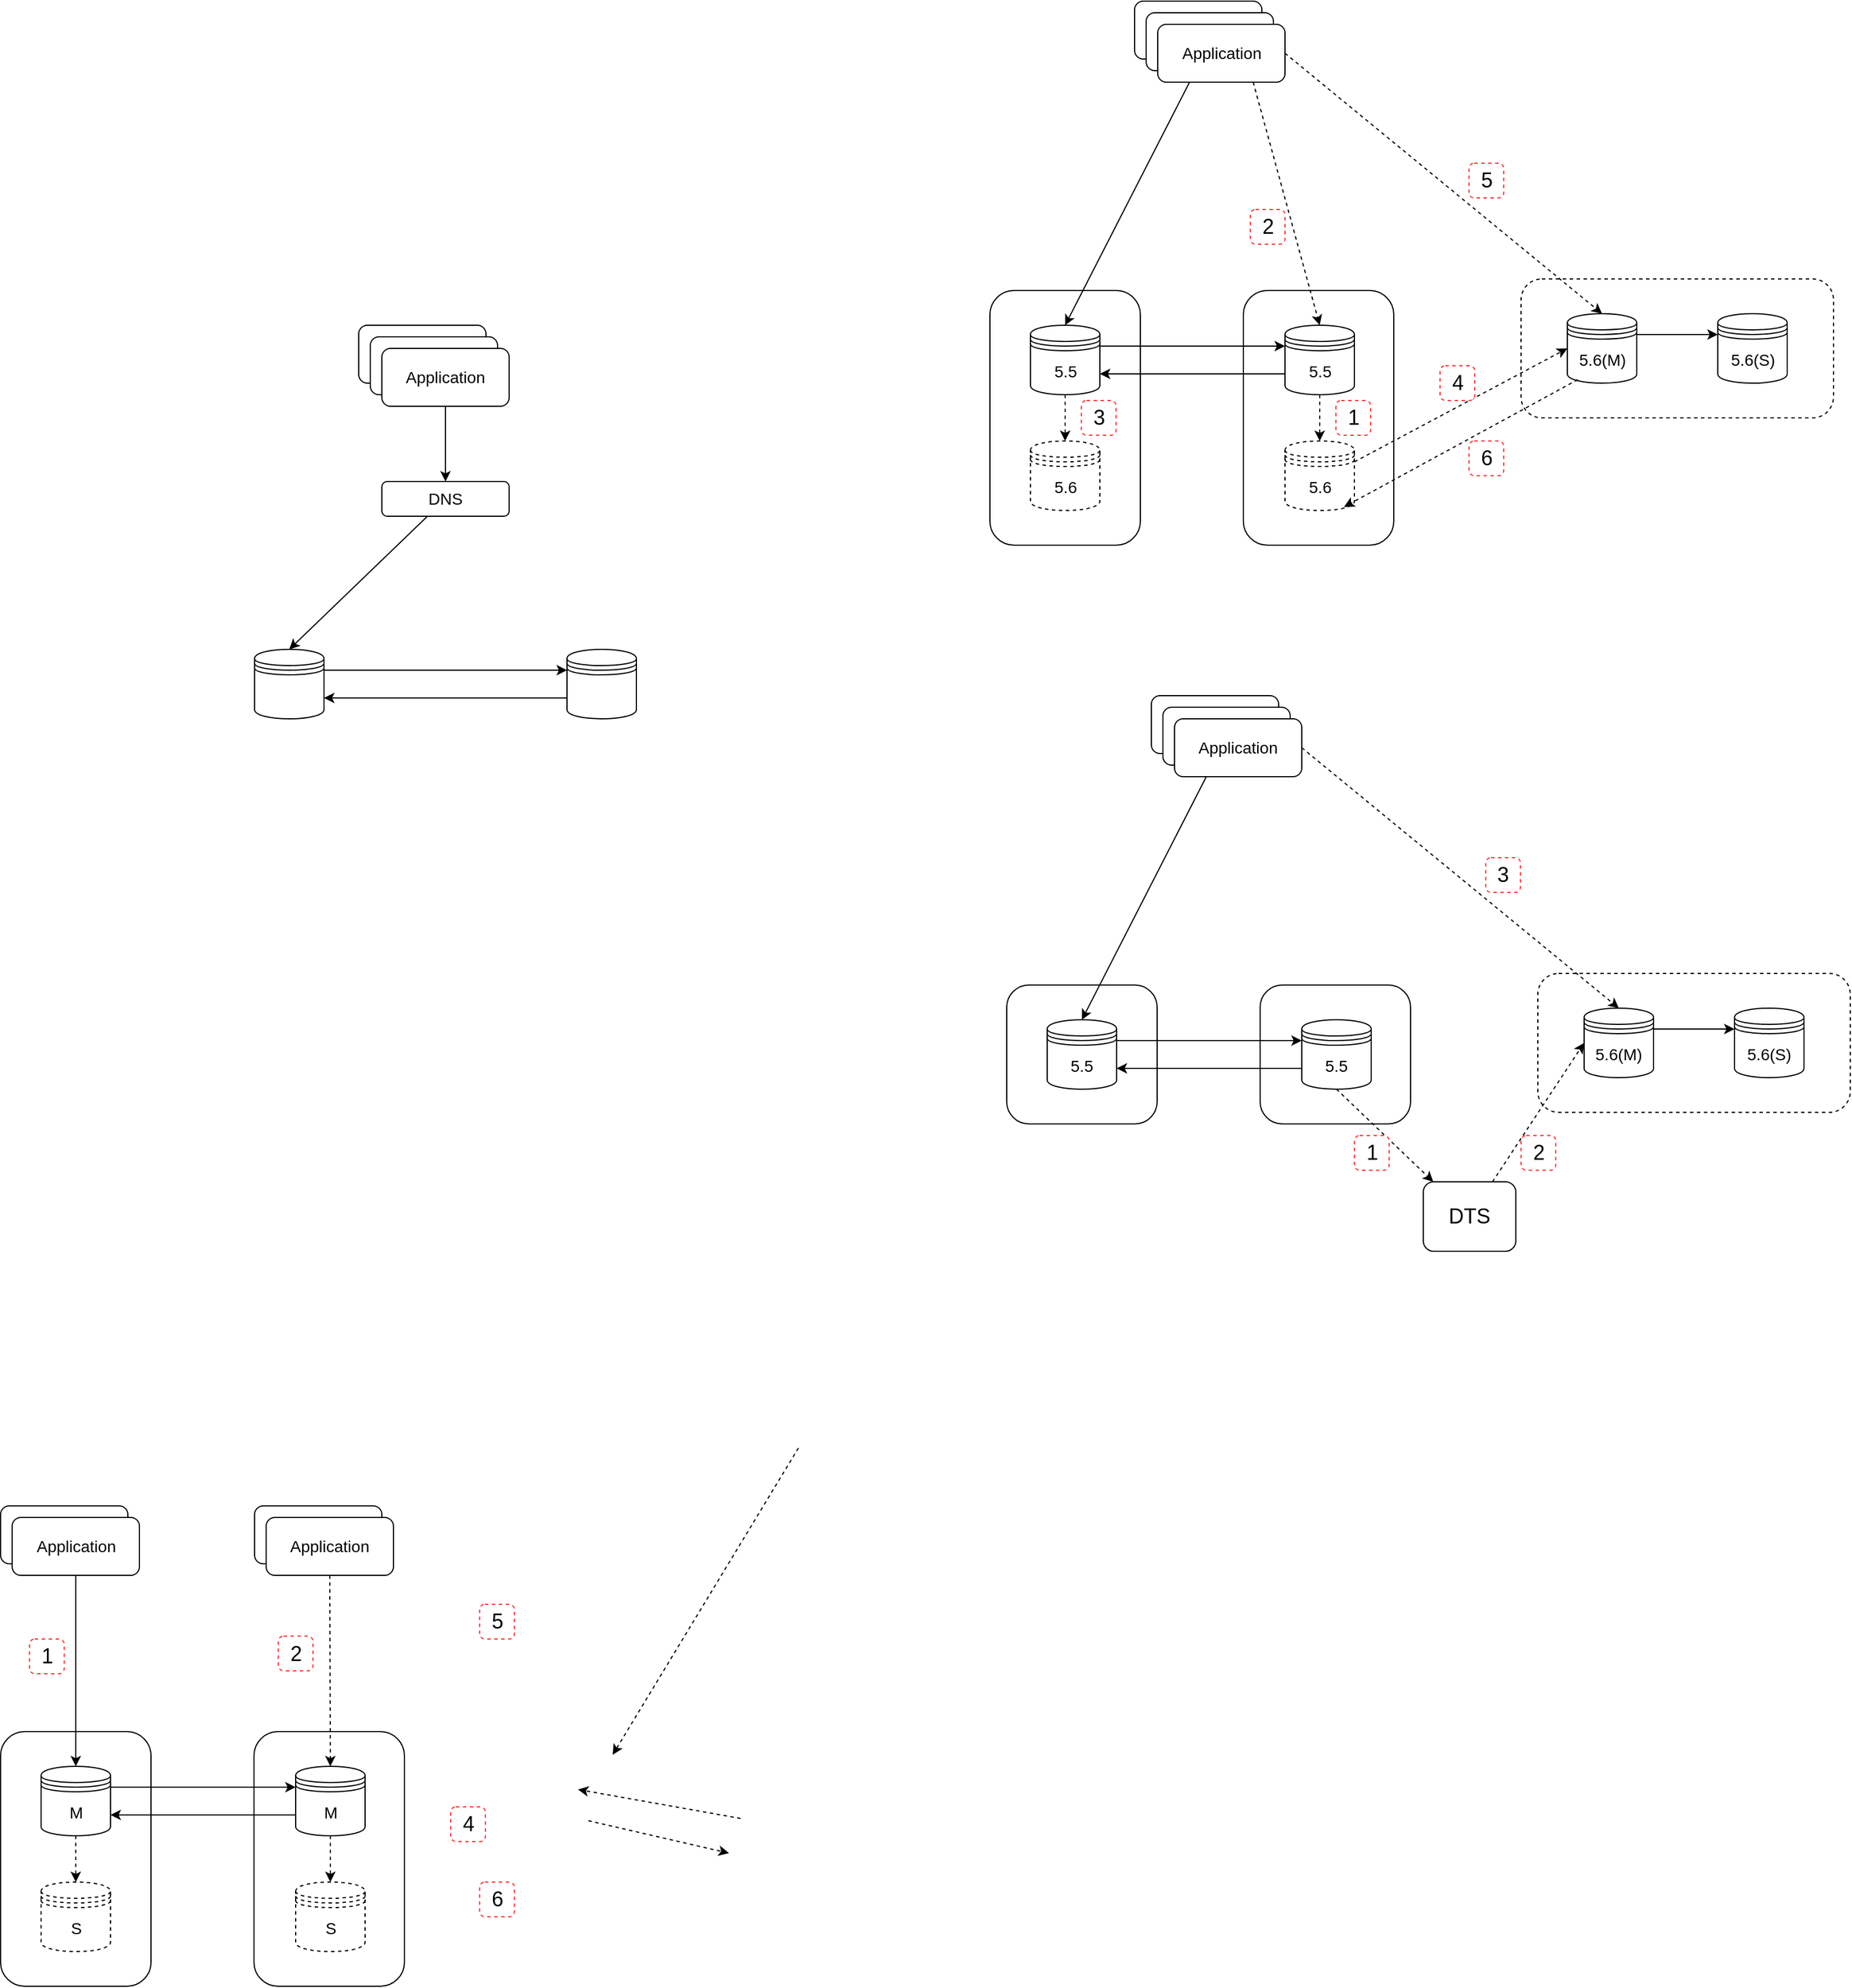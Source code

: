 <mxfile version="11.2.2" type="github" pages="1"><diagram id="w0PGeLifpseIt6AWC-rQ" name="Page-1"><mxGraphModel dx="1186" dy="798" grid="1" gridSize="10" guides="1" tooltips="1" connect="1" arrows="1" fold="1" page="1" pageScale="1" pageWidth="827" pageHeight="1169" math="0" shadow="0"><root><mxCell id="0"/><mxCell id="1" parent="0"/><mxCell id="KxEL3ul9aCYU7G7SuEpz-24" value="" style="rounded=1;whiteSpace=wrap;html=1;dashed=1;" parent="1" vertex="1"><mxGeometry x="1324.5" y="280" width="270" height="120" as="geometry"/></mxCell><mxCell id="KxEL3ul9aCYU7G7SuEpz-18" value="" style="rounded=1;whiteSpace=wrap;html=1;arcSize=16;" parent="1" vertex="1"><mxGeometry x="865.5" y="290" width="130" height="220" as="geometry"/></mxCell><mxCell id="KxEL3ul9aCYU7G7SuEpz-17" value="" style="rounded=1;whiteSpace=wrap;html=1;arcSize=16;" parent="1" vertex="1"><mxGeometry x="1084.5" y="290" width="130" height="220" as="geometry"/></mxCell><mxCell id="ixwq7pdnEXffTdU5Aski-8" value="&lt;font style=&quot;font-size: 14px&quot;&gt;Application&lt;/font&gt;" style="rounded=1;whiteSpace=wrap;html=1;" parent="1" vertex="1"><mxGeometry x="320" y="320" width="110" height="50" as="geometry"/></mxCell><mxCell id="ixwq7pdnEXffTdU5Aski-9" value="" style="shape=datastore;whiteSpace=wrap;html=1;" parent="1" vertex="1"><mxGeometry x="230" y="600" width="60" height="60" as="geometry"/></mxCell><mxCell id="ixwq7pdnEXffTdU5Aski-10" value="" style="shape=datastore;whiteSpace=wrap;html=1;" parent="1" vertex="1"><mxGeometry x="500" y="600" width="60" height="60" as="geometry"/></mxCell><mxCell id="v6FnLSVBg04vqEO-59b5-2" value="" style="endArrow=classic;html=1;exitX=1;exitY=0.3;exitDx=0;exitDy=0;entryX=0;entryY=0.3;entryDx=0;entryDy=0;" parent="1" source="ixwq7pdnEXffTdU5Aski-9" target="ixwq7pdnEXffTdU5Aski-10" edge="1"><mxGeometry width="50" height="50" relative="1" as="geometry"><mxPoint x="410" y="590" as="sourcePoint"/><mxPoint x="460" y="540" as="targetPoint"/></mxGeometry></mxCell><mxCell id="v6FnLSVBg04vqEO-59b5-3" value="" style="endArrow=classic;html=1;exitX=0;exitY=0.7;exitDx=0;exitDy=0;entryX=1;entryY=0.7;entryDx=0;entryDy=0;" parent="1" source="ixwq7pdnEXffTdU5Aski-10" target="ixwq7pdnEXffTdU5Aski-9" edge="1"><mxGeometry width="50" height="50" relative="1" as="geometry"><mxPoint x="380" y="740" as="sourcePoint"/><mxPoint x="430" y="690" as="targetPoint"/></mxGeometry></mxCell><mxCell id="v6FnLSVBg04vqEO-59b5-10" value="&lt;font style=&quot;font-size: 14px&quot;&gt;DNS&lt;/font&gt;" style="rounded=1;whiteSpace=wrap;html=1;" parent="1" vertex="1"><mxGeometry x="340" y="455" width="110" height="30" as="geometry"/></mxCell><mxCell id="v6FnLSVBg04vqEO-59b5-11" value="" style="endArrow=classic;html=1;entryX=0.5;entryY=0;entryDx=0;entryDy=0;" parent="1" source="v6FnLSVBg04vqEO-59b5-13" target="v6FnLSVBg04vqEO-59b5-10" edge="1"><mxGeometry width="50" height="50" relative="1" as="geometry"><mxPoint x="70" y="570" as="sourcePoint"/><mxPoint x="120" y="520" as="targetPoint"/></mxGeometry></mxCell><mxCell id="v6FnLSVBg04vqEO-59b5-12" value="&lt;font style=&quot;font-size: 14px&quot;&gt;Application&lt;/font&gt;" style="rounded=1;whiteSpace=wrap;html=1;" parent="1" vertex="1"><mxGeometry x="330" y="330" width="110" height="50" as="geometry"/></mxCell><mxCell id="v6FnLSVBg04vqEO-59b5-13" value="&lt;font style=&quot;font-size: 14px&quot;&gt;Application&lt;/font&gt;" style="rounded=1;whiteSpace=wrap;html=1;" parent="1" vertex="1"><mxGeometry x="340" y="340" width="110" height="50" as="geometry"/></mxCell><mxCell id="v6FnLSVBg04vqEO-59b5-14" value="" style="endArrow=classic;html=1;entryX=0.5;entryY=0;entryDx=0;entryDy=0;" parent="1" source="v6FnLSVBg04vqEO-59b5-10" target="ixwq7pdnEXffTdU5Aski-9" edge="1"><mxGeometry width="50" height="50" relative="1" as="geometry"><mxPoint x="200" y="570" as="sourcePoint"/><mxPoint x="250" y="520" as="targetPoint"/></mxGeometry></mxCell><mxCell id="KxEL3ul9aCYU7G7SuEpz-1" value="&lt;font style=&quot;font-size: 14px&quot;&gt;Application&lt;/font&gt;" style="rounded=1;whiteSpace=wrap;html=1;" parent="1" vertex="1"><mxGeometry x="990.5" y="40" width="110" height="50" as="geometry"/></mxCell><mxCell id="KxEL3ul9aCYU7G7SuEpz-2" value="&lt;font style=&quot;font-size: 14px&quot;&gt;5.5&lt;/font&gt;" style="shape=datastore;whiteSpace=wrap;html=1;" parent="1" vertex="1"><mxGeometry x="900.5" y="320" width="60" height="60" as="geometry"/></mxCell><mxCell id="KxEL3ul9aCYU7G7SuEpz-3" value="&lt;font style=&quot;font-size: 14px&quot;&gt;5.5&lt;/font&gt;" style="shape=datastore;whiteSpace=wrap;html=1;" parent="1" vertex="1"><mxGeometry x="1120.5" y="320" width="60" height="60" as="geometry"/></mxCell><mxCell id="KxEL3ul9aCYU7G7SuEpz-4" value="" style="endArrow=classic;html=1;exitX=1;exitY=0.3;exitDx=0;exitDy=0;entryX=0;entryY=0.3;entryDx=0;entryDy=0;" parent="1" source="KxEL3ul9aCYU7G7SuEpz-2" target="KxEL3ul9aCYU7G7SuEpz-3" edge="1"><mxGeometry width="50" height="50" relative="1" as="geometry"><mxPoint x="1080.5" y="310" as="sourcePoint"/><mxPoint x="1130.5" y="260" as="targetPoint"/></mxGeometry></mxCell><mxCell id="KxEL3ul9aCYU7G7SuEpz-5" value="" style="endArrow=classic;html=1;exitX=0;exitY=0.7;exitDx=0;exitDy=0;entryX=1;entryY=0.7;entryDx=0;entryDy=0;" parent="1" source="KxEL3ul9aCYU7G7SuEpz-3" target="KxEL3ul9aCYU7G7SuEpz-2" edge="1"><mxGeometry width="50" height="50" relative="1" as="geometry"><mxPoint x="1050.5" y="460" as="sourcePoint"/><mxPoint x="1100.5" y="410" as="targetPoint"/></mxGeometry></mxCell><mxCell id="KxEL3ul9aCYU7G7SuEpz-8" value="&lt;font style=&quot;font-size: 14px&quot;&gt;Application&lt;/font&gt;" style="rounded=1;whiteSpace=wrap;html=1;" parent="1" vertex="1"><mxGeometry x="1000.5" y="50" width="110" height="50" as="geometry"/></mxCell><mxCell id="KxEL3ul9aCYU7G7SuEpz-9" value="&lt;font style=&quot;font-size: 14px&quot;&gt;Application&lt;/font&gt;" style="rounded=1;whiteSpace=wrap;html=1;" parent="1" vertex="1"><mxGeometry x="1010.5" y="60" width="110" height="50" as="geometry"/></mxCell><mxCell id="KxEL3ul9aCYU7G7SuEpz-10" value="" style="endArrow=classic;html=1;entryX=0.5;entryY=0;entryDx=0;entryDy=0;exitX=0.25;exitY=1;exitDx=0;exitDy=0;" parent="1" source="KxEL3ul9aCYU7G7SuEpz-9" target="KxEL3ul9aCYU7G7SuEpz-2" edge="1"><mxGeometry width="50" height="50" relative="1" as="geometry"><mxPoint x="1028.779" y="182.5" as="sourcePoint"/><mxPoint x="920.5" y="240" as="targetPoint"/></mxGeometry></mxCell><mxCell id="KxEL3ul9aCYU7G7SuEpz-11" value="&lt;font style=&quot;font-size: 14px&quot;&gt;5.6&lt;/font&gt;" style="shape=datastore;whiteSpace=wrap;html=1;dashed=1;" parent="1" vertex="1"><mxGeometry x="1120.5" y="420" width="60" height="60" as="geometry"/></mxCell><mxCell id="KxEL3ul9aCYU7G7SuEpz-12" value="" style="endArrow=classic;html=1;exitX=0.5;exitY=1;exitDx=0;exitDy=0;entryX=0.5;entryY=0;entryDx=0;entryDy=0;dashed=1;" parent="1" source="KxEL3ul9aCYU7G7SuEpz-3" target="KxEL3ul9aCYU7G7SuEpz-11" edge="1"><mxGeometry width="50" height="50" relative="1" as="geometry"><mxPoint x="484.5" y="580" as="sourcePoint"/><mxPoint x="534.5" y="530" as="targetPoint"/></mxGeometry></mxCell><mxCell id="KxEL3ul9aCYU7G7SuEpz-13" value="&lt;font style=&quot;font-size: 14px&quot;&gt;5.6(M)&lt;/font&gt;" style="shape=datastore;whiteSpace=wrap;html=1;" parent="1" vertex="1"><mxGeometry x="1364.5" y="310" width="60" height="60" as="geometry"/></mxCell><mxCell id="KxEL3ul9aCYU7G7SuEpz-14" value="&lt;font style=&quot;font-size: 14px&quot;&gt;5.6(S)&lt;/font&gt;" style="shape=datastore;whiteSpace=wrap;html=1;" parent="1" vertex="1"><mxGeometry x="1494.5" y="310" width="60" height="60" as="geometry"/></mxCell><mxCell id="KxEL3ul9aCYU7G7SuEpz-15" value="" style="endArrow=classic;html=1;exitX=1;exitY=0.3;exitDx=0;exitDy=0;entryX=0;entryY=0.3;entryDx=0;entryDy=0;" parent="1" source="KxEL3ul9aCYU7G7SuEpz-13" target="KxEL3ul9aCYU7G7SuEpz-14" edge="1"><mxGeometry width="50" height="50" relative="1" as="geometry"><mxPoint x="1524.5" y="300" as="sourcePoint"/><mxPoint x="1574.5" y="250" as="targetPoint"/></mxGeometry></mxCell><mxCell id="KxEL3ul9aCYU7G7SuEpz-19" value="&lt;font style=&quot;font-size: 14px&quot;&gt;5.6&lt;/font&gt;" style="shape=datastore;whiteSpace=wrap;html=1;dashed=1;" parent="1" vertex="1"><mxGeometry x="900.5" y="420" width="60" height="60" as="geometry"/></mxCell><mxCell id="KxEL3ul9aCYU7G7SuEpz-20" value="" style="endArrow=classic;html=1;exitX=0.5;exitY=1;exitDx=0;exitDy=0;entryX=0.5;entryY=0;entryDx=0;entryDy=0;dashed=1;" parent="1" target="KxEL3ul9aCYU7G7SuEpz-19" edge="1"><mxGeometry width="50" height="50" relative="1" as="geometry"><mxPoint x="930.5" y="380" as="sourcePoint"/><mxPoint x="314.5" y="530" as="targetPoint"/></mxGeometry></mxCell><mxCell id="KxEL3ul9aCYU7G7SuEpz-21" value="" style="endArrow=classic;html=1;entryX=0.5;entryY=0;entryDx=0;entryDy=0;exitX=0.75;exitY=1;exitDx=0;exitDy=0;dashed=1;" parent="1" source="KxEL3ul9aCYU7G7SuEpz-9" target="KxEL3ul9aCYU7G7SuEpz-3" edge="1"><mxGeometry width="50" height="50" relative="1" as="geometry"><mxPoint x="1067" y="182.5" as="sourcePoint"/><mxPoint x="940.5" y="330" as="targetPoint"/></mxGeometry></mxCell><mxCell id="KxEL3ul9aCYU7G7SuEpz-22" value="" style="endArrow=classic;html=1;dashed=1;exitX=1;exitY=0.3;exitDx=0;exitDy=0;entryX=0;entryY=0.5;entryDx=0;entryDy=0;" parent="1" source="KxEL3ul9aCYU7G7SuEpz-11" target="KxEL3ul9aCYU7G7SuEpz-13" edge="1"><mxGeometry width="50" height="50" relative="1" as="geometry"><mxPoint x="1214.5" y="389" as="sourcePoint"/><mxPoint x="1334.5" y="370" as="targetPoint"/></mxGeometry></mxCell><mxCell id="KxEL3ul9aCYU7G7SuEpz-23" value="" style="endArrow=classic;html=1;entryX=0.5;entryY=0;entryDx=0;entryDy=0;exitX=1;exitY=0.5;exitDx=0;exitDy=0;dashed=1;" parent="1" source="KxEL3ul9aCYU7G7SuEpz-9" target="KxEL3ul9aCYU7G7SuEpz-13" edge="1"><mxGeometry width="50" height="50" relative="1" as="geometry"><mxPoint x="1087" y="120" as="sourcePoint"/><mxPoint x="1160.5" y="330" as="targetPoint"/></mxGeometry></mxCell><mxCell id="KxEL3ul9aCYU7G7SuEpz-25" value="&lt;font style=&quot;font-size: 18px&quot;&gt;1&lt;/font&gt;" style="rounded=1;whiteSpace=wrap;html=1;dashed=1;strokeColor=#FF3333;" parent="1" vertex="1"><mxGeometry x="1164.5" y="385" width="30" height="30" as="geometry"/></mxCell><mxCell id="KxEL3ul9aCYU7G7SuEpz-26" value="&lt;font style=&quot;font-size: 18px&quot;&gt;2&lt;/font&gt;" style="rounded=1;whiteSpace=wrap;html=1;dashed=1;strokeColor=#FF3333;" parent="1" vertex="1"><mxGeometry x="1090.5" y="220" width="30" height="30" as="geometry"/></mxCell><mxCell id="KxEL3ul9aCYU7G7SuEpz-28" value="&lt;font style=&quot;font-size: 18px&quot;&gt;3&lt;/font&gt;" style="rounded=1;whiteSpace=wrap;html=1;dashed=1;strokeColor=#FF3333;" parent="1" vertex="1"><mxGeometry x="944.5" y="385" width="30" height="30" as="geometry"/></mxCell><mxCell id="KxEL3ul9aCYU7G7SuEpz-30" value="&lt;font style=&quot;font-size: 18px&quot;&gt;4&lt;/font&gt;" style="rounded=1;whiteSpace=wrap;html=1;dashed=1;strokeColor=#FF3333;" parent="1" vertex="1"><mxGeometry x="1254.5" y="355" width="30" height="30" as="geometry"/></mxCell><mxCell id="KxEL3ul9aCYU7G7SuEpz-32" value="&lt;font style=&quot;font-size: 18px&quot;&gt;5&lt;/font&gt;" style="rounded=1;whiteSpace=wrap;html=1;dashed=1;strokeColor=#FF3333;" parent="1" vertex="1"><mxGeometry x="1279.5" y="180" width="30" height="30" as="geometry"/></mxCell><mxCell id="KxEL3ul9aCYU7G7SuEpz-33" value="" style="endArrow=classic;html=1;dashed=1;entryX=0.85;entryY=0.95;entryDx=0;entryDy=0;entryPerimeter=0;" parent="1" target="KxEL3ul9aCYU7G7SuEpz-11" edge="1"><mxGeometry width="50" height="50" relative="1" as="geometry"><mxPoint x="1373.5" y="367" as="sourcePoint"/><mxPoint x="1244.5" y="490" as="targetPoint"/></mxGeometry></mxCell><mxCell id="KxEL3ul9aCYU7G7SuEpz-34" value="&lt;font style=&quot;font-size: 18px&quot;&gt;6&lt;/font&gt;" style="rounded=1;whiteSpace=wrap;html=1;dashed=1;strokeColor=#FF3333;" parent="1" vertex="1"><mxGeometry x="1279.5" y="420" width="30" height="30" as="geometry"/></mxCell><mxCell id="KxEL3ul9aCYU7G7SuEpz-35" value="" style="rounded=1;whiteSpace=wrap;html=1;dashed=1;" parent="1" vertex="1"><mxGeometry x="1339" y="880" width="270" height="120" as="geometry"/></mxCell><mxCell id="KxEL3ul9aCYU7G7SuEpz-36" value="" style="rounded=1;whiteSpace=wrap;html=1;arcSize=16;" parent="1" vertex="1"><mxGeometry x="880" y="890" width="130" height="120" as="geometry"/></mxCell><mxCell id="KxEL3ul9aCYU7G7SuEpz-37" value="" style="rounded=1;whiteSpace=wrap;html=1;arcSize=16;" parent="1" vertex="1"><mxGeometry x="1099" y="890" width="130" height="120" as="geometry"/></mxCell><mxCell id="KxEL3ul9aCYU7G7SuEpz-38" value="&lt;font style=&quot;font-size: 14px&quot;&gt;Application&lt;/font&gt;" style="rounded=1;whiteSpace=wrap;html=1;" parent="1" vertex="1"><mxGeometry x="1005" y="640" width="110" height="50" as="geometry"/></mxCell><mxCell id="KxEL3ul9aCYU7G7SuEpz-39" value="&lt;font style=&quot;font-size: 14px&quot;&gt;5.5&lt;/font&gt;" style="shape=datastore;whiteSpace=wrap;html=1;" parent="1" vertex="1"><mxGeometry x="915" y="920" width="60" height="60" as="geometry"/></mxCell><mxCell id="KxEL3ul9aCYU7G7SuEpz-40" value="&lt;font style=&quot;font-size: 14px&quot;&gt;5.5&lt;/font&gt;" style="shape=datastore;whiteSpace=wrap;html=1;" parent="1" vertex="1"><mxGeometry x="1135" y="920" width="60" height="60" as="geometry"/></mxCell><mxCell id="KxEL3ul9aCYU7G7SuEpz-41" value="" style="endArrow=classic;html=1;exitX=1;exitY=0.3;exitDx=0;exitDy=0;entryX=0;entryY=0.3;entryDx=0;entryDy=0;" parent="1" source="KxEL3ul9aCYU7G7SuEpz-39" target="KxEL3ul9aCYU7G7SuEpz-40" edge="1"><mxGeometry width="50" height="50" relative="1" as="geometry"><mxPoint x="1095" y="910" as="sourcePoint"/><mxPoint x="1145" y="860" as="targetPoint"/></mxGeometry></mxCell><mxCell id="KxEL3ul9aCYU7G7SuEpz-42" value="" style="endArrow=classic;html=1;exitX=0;exitY=0.7;exitDx=0;exitDy=0;entryX=1;entryY=0.7;entryDx=0;entryDy=0;" parent="1" source="KxEL3ul9aCYU7G7SuEpz-40" target="KxEL3ul9aCYU7G7SuEpz-39" edge="1"><mxGeometry width="50" height="50" relative="1" as="geometry"><mxPoint x="1065" y="1060" as="sourcePoint"/><mxPoint x="1115" y="1010" as="targetPoint"/></mxGeometry></mxCell><mxCell id="KxEL3ul9aCYU7G7SuEpz-43" value="&lt;font style=&quot;font-size: 14px&quot;&gt;Application&lt;/font&gt;" style="rounded=1;whiteSpace=wrap;html=1;" parent="1" vertex="1"><mxGeometry x="1015" y="650" width="110" height="50" as="geometry"/></mxCell><mxCell id="KxEL3ul9aCYU7G7SuEpz-44" value="&lt;font style=&quot;font-size: 14px&quot;&gt;Application&lt;/font&gt;" style="rounded=1;whiteSpace=wrap;html=1;" parent="1" vertex="1"><mxGeometry x="1025" y="660" width="110" height="50" as="geometry"/></mxCell><mxCell id="KxEL3ul9aCYU7G7SuEpz-45" value="" style="endArrow=classic;html=1;entryX=0.5;entryY=0;entryDx=0;entryDy=0;exitX=0.25;exitY=1;exitDx=0;exitDy=0;" parent="1" source="KxEL3ul9aCYU7G7SuEpz-44" target="KxEL3ul9aCYU7G7SuEpz-39" edge="1"><mxGeometry width="50" height="50" relative="1" as="geometry"><mxPoint x="1043.279" y="782.5" as="sourcePoint"/><mxPoint x="935" y="840" as="targetPoint"/></mxGeometry></mxCell><mxCell id="KxEL3ul9aCYU7G7SuEpz-48" value="&lt;font style=&quot;font-size: 14px&quot;&gt;5.6(M)&lt;/font&gt;" style="shape=datastore;whiteSpace=wrap;html=1;" parent="1" vertex="1"><mxGeometry x="1379" y="910" width="60" height="60" as="geometry"/></mxCell><mxCell id="KxEL3ul9aCYU7G7SuEpz-49" value="&lt;font style=&quot;font-size: 14px&quot;&gt;5.6(S)&lt;/font&gt;" style="shape=datastore;whiteSpace=wrap;html=1;" parent="1" vertex="1"><mxGeometry x="1509" y="910" width="60" height="60" as="geometry"/></mxCell><mxCell id="KxEL3ul9aCYU7G7SuEpz-50" value="" style="endArrow=classic;html=1;exitX=1;exitY=0.3;exitDx=0;exitDy=0;entryX=0;entryY=0.3;entryDx=0;entryDy=0;" parent="1" source="KxEL3ul9aCYU7G7SuEpz-48" target="KxEL3ul9aCYU7G7SuEpz-49" edge="1"><mxGeometry width="50" height="50" relative="1" as="geometry"><mxPoint x="1539" y="900" as="sourcePoint"/><mxPoint x="1589" y="850" as="targetPoint"/></mxGeometry></mxCell><mxCell id="KxEL3ul9aCYU7G7SuEpz-53" value="" style="endArrow=classic;html=1;dashed=1;exitX=0.5;exitY=1;exitDx=0;exitDy=0;" parent="1" source="KxEL3ul9aCYU7G7SuEpz-40" target="KxEL3ul9aCYU7G7SuEpz-63" edge="1"><mxGeometry width="50" height="50" relative="1" as="geometry"><mxPoint x="1120" y="1140" as="sourcePoint"/><mxPoint x="955" y="930" as="targetPoint"/></mxGeometry></mxCell><mxCell id="KxEL3ul9aCYU7G7SuEpz-54" value="" style="endArrow=classic;html=1;dashed=1;entryX=0;entryY=0.5;entryDx=0;entryDy=0;" parent="1" source="KxEL3ul9aCYU7G7SuEpz-63" target="KxEL3ul9aCYU7G7SuEpz-48" edge="1"><mxGeometry width="50" height="50" relative="1" as="geometry"><mxPoint x="1195" y="1038" as="sourcePoint"/><mxPoint x="1349" y="970" as="targetPoint"/></mxGeometry></mxCell><mxCell id="KxEL3ul9aCYU7G7SuEpz-55" value="" style="endArrow=classic;html=1;entryX=0.5;entryY=0;entryDx=0;entryDy=0;exitX=1;exitY=0.5;exitDx=0;exitDy=0;dashed=1;" parent="1" source="KxEL3ul9aCYU7G7SuEpz-44" target="KxEL3ul9aCYU7G7SuEpz-48" edge="1"><mxGeometry width="50" height="50" relative="1" as="geometry"><mxPoint x="1101.5" y="720" as="sourcePoint"/><mxPoint x="1175" y="930" as="targetPoint"/></mxGeometry></mxCell><mxCell id="KxEL3ul9aCYU7G7SuEpz-57" value="&lt;font style=&quot;font-size: 18px&quot;&gt;2&lt;/font&gt;" style="rounded=1;whiteSpace=wrap;html=1;dashed=1;strokeColor=#FF3333;" parent="1" vertex="1"><mxGeometry x="1324.5" y="1020" width="30" height="30" as="geometry"/></mxCell><mxCell id="KxEL3ul9aCYU7G7SuEpz-60" value="&lt;font style=&quot;font-size: 18px&quot;&gt;3&lt;/font&gt;" style="rounded=1;whiteSpace=wrap;html=1;dashed=1;strokeColor=#FF3333;" parent="1" vertex="1"><mxGeometry x="1294" y="780" width="30" height="30" as="geometry"/></mxCell><mxCell id="KxEL3ul9aCYU7G7SuEpz-63" value="&lt;font style=&quot;font-size: 18px&quot;&gt;DTS&lt;/font&gt;" style="rounded=1;whiteSpace=wrap;html=1;" parent="1" vertex="1"><mxGeometry x="1240" y="1060" width="80" height="60" as="geometry"/></mxCell><mxCell id="KxEL3ul9aCYU7G7SuEpz-64" value="&lt;font style=&quot;font-size: 18px&quot;&gt;1&lt;/font&gt;" style="rounded=1;whiteSpace=wrap;html=1;dashed=1;strokeColor=#FF3333;" parent="1" vertex="1"><mxGeometry x="1180.5" y="1020" width="30" height="30" as="geometry"/></mxCell><mxCell id="RxVyplIdzBQefrfj1vIZ-2" value="" style="rounded=1;whiteSpace=wrap;html=1;arcSize=16;" vertex="1" parent="1"><mxGeometry x="10.5" y="1535" width="130" height="220" as="geometry"/></mxCell><mxCell id="RxVyplIdzBQefrfj1vIZ-3" value="" style="rounded=1;whiteSpace=wrap;html=1;arcSize=16;" vertex="1" parent="1"><mxGeometry x="229.5" y="1535" width="130" height="220" as="geometry"/></mxCell><mxCell id="RxVyplIdzBQefrfj1vIZ-4" value="&lt;font style=&quot;font-size: 14px&quot;&gt;Application&lt;/font&gt;" style="rounded=1;whiteSpace=wrap;html=1;" vertex="1" parent="1"><mxGeometry x="10.5" y="1340" width="110" height="50" as="geometry"/></mxCell><mxCell id="RxVyplIdzBQefrfj1vIZ-5" value="&lt;span style=&quot;font-size: 14px&quot;&gt;M&lt;/span&gt;" style="shape=datastore;whiteSpace=wrap;html=1;" vertex="1" parent="1"><mxGeometry x="45.5" y="1565" width="60" height="60" as="geometry"/></mxCell><mxCell id="RxVyplIdzBQefrfj1vIZ-6" value="&lt;span style=&quot;font-size: 14px&quot;&gt;M&lt;/span&gt;" style="shape=datastore;whiteSpace=wrap;html=1;" vertex="1" parent="1"><mxGeometry x="265.5" y="1565" width="60" height="60" as="geometry"/></mxCell><mxCell id="RxVyplIdzBQefrfj1vIZ-7" value="" style="endArrow=classic;html=1;exitX=1;exitY=0.3;exitDx=0;exitDy=0;entryX=0;entryY=0.3;entryDx=0;entryDy=0;" edge="1" parent="1" source="RxVyplIdzBQefrfj1vIZ-5" target="RxVyplIdzBQefrfj1vIZ-6"><mxGeometry width="50" height="50" relative="1" as="geometry"><mxPoint x="225.5" y="1555" as="sourcePoint"/><mxPoint x="275.5" y="1505" as="targetPoint"/></mxGeometry></mxCell><mxCell id="RxVyplIdzBQefrfj1vIZ-8" value="" style="endArrow=classic;html=1;exitX=0;exitY=0.7;exitDx=0;exitDy=0;entryX=1;entryY=0.7;entryDx=0;entryDy=0;" edge="1" parent="1" source="RxVyplIdzBQefrfj1vIZ-6" target="RxVyplIdzBQefrfj1vIZ-5"><mxGeometry width="50" height="50" relative="1" as="geometry"><mxPoint x="195.5" y="1705" as="sourcePoint"/><mxPoint x="245.5" y="1655" as="targetPoint"/></mxGeometry></mxCell><mxCell id="RxVyplIdzBQefrfj1vIZ-9" value="&lt;font style=&quot;font-size: 14px&quot;&gt;Application&lt;/font&gt;" style="rounded=1;whiteSpace=wrap;html=1;" vertex="1" parent="1"><mxGeometry x="20.5" y="1350" width="110" height="50" as="geometry"/></mxCell><mxCell id="RxVyplIdzBQefrfj1vIZ-11" value="" style="endArrow=classic;html=1;entryX=0.5;entryY=0;entryDx=0;entryDy=0;exitX=0.5;exitY=1;exitDx=0;exitDy=0;" edge="1" parent="1" source="RxVyplIdzBQefrfj1vIZ-9" target="RxVyplIdzBQefrfj1vIZ-5"><mxGeometry width="50" height="50" relative="1" as="geometry"><mxPoint x="102.012" y="1375" as="sourcePoint"/><mxPoint x="65.5" y="1485" as="targetPoint"/></mxGeometry></mxCell><mxCell id="RxVyplIdzBQefrfj1vIZ-12" value="&lt;font style=&quot;font-size: 14px&quot;&gt;S&lt;/font&gt;" style="shape=datastore;whiteSpace=wrap;html=1;dashed=1;" vertex="1" parent="1"><mxGeometry x="265.5" y="1665" width="60" height="60" as="geometry"/></mxCell><mxCell id="RxVyplIdzBQefrfj1vIZ-13" value="" style="endArrow=classic;html=1;exitX=0.5;exitY=1;exitDx=0;exitDy=0;entryX=0.5;entryY=0;entryDx=0;entryDy=0;dashed=1;" edge="1" parent="1" source="RxVyplIdzBQefrfj1vIZ-6" target="RxVyplIdzBQefrfj1vIZ-12"><mxGeometry width="50" height="50" relative="1" as="geometry"><mxPoint x="-370.5" y="1825" as="sourcePoint"/><mxPoint x="-320.5" y="1775" as="targetPoint"/></mxGeometry></mxCell><mxCell id="RxVyplIdzBQefrfj1vIZ-17" value="&lt;font style=&quot;font-size: 14px&quot;&gt;S&lt;/font&gt;" style="shape=datastore;whiteSpace=wrap;html=1;dashed=1;" vertex="1" parent="1"><mxGeometry x="45.5" y="1665" width="60" height="60" as="geometry"/></mxCell><mxCell id="RxVyplIdzBQefrfj1vIZ-18" value="" style="endArrow=classic;html=1;exitX=0.5;exitY=1;exitDx=0;exitDy=0;entryX=0.5;entryY=0;entryDx=0;entryDy=0;dashed=1;" edge="1" parent="1" target="RxVyplIdzBQefrfj1vIZ-17"><mxGeometry width="50" height="50" relative="1" as="geometry"><mxPoint x="75.5" y="1625" as="sourcePoint"/><mxPoint x="-540.5" y="1775" as="targetPoint"/></mxGeometry></mxCell><mxCell id="RxVyplIdzBQefrfj1vIZ-19" value="" style="endArrow=classic;html=1;dashed=1;entryX=0.5;entryY=0;entryDx=0;entryDy=0;exitX=0.5;exitY=1;exitDx=0;exitDy=0;" edge="1" parent="1" source="RxVyplIdzBQefrfj1vIZ-32" target="RxVyplIdzBQefrfj1vIZ-6"><mxGeometry width="50" height="50" relative="1" as="geometry"><mxPoint x="305" y="1365" as="sourcePoint"/><mxPoint x="355" y="1515" as="targetPoint"/></mxGeometry></mxCell><mxCell id="RxVyplIdzBQefrfj1vIZ-20" value="" style="endArrow=classic;html=1;dashed=1;entryX=0;entryY=0.5;entryDx=0;entryDy=0;" edge="1" parent="1"><mxGeometry width="50" height="50" relative="1" as="geometry"><mxPoint x="650" y="1610" as="sourcePoint"/><mxPoint x="509.5" y="1585" as="targetPoint"/></mxGeometry></mxCell><mxCell id="RxVyplIdzBQefrfj1vIZ-21" value="" style="endArrow=classic;html=1;entryX=0.5;entryY=0;entryDx=0;entryDy=0;dashed=1;" edge="1" parent="1"><mxGeometry width="50" height="50" relative="1" as="geometry"><mxPoint x="700" y="1290" as="sourcePoint"/><mxPoint x="539.5" y="1555" as="targetPoint"/></mxGeometry></mxCell><mxCell id="RxVyplIdzBQefrfj1vIZ-22" value="&lt;font style=&quot;font-size: 18px&quot;&gt;1&lt;/font&gt;" style="rounded=1;whiteSpace=wrap;html=1;dashed=1;strokeColor=#FF3333;" vertex="1" parent="1"><mxGeometry x="35.5" y="1455" width="30" height="30" as="geometry"/></mxCell><mxCell id="RxVyplIdzBQefrfj1vIZ-23" value="&lt;font style=&quot;font-size: 18px&quot;&gt;2&lt;/font&gt;" style="rounded=1;whiteSpace=wrap;html=1;dashed=1;strokeColor=#FF3333;" vertex="1" parent="1"><mxGeometry x="250.5" y="1452.5" width="30" height="30" as="geometry"/></mxCell><mxCell id="RxVyplIdzBQefrfj1vIZ-25" value="&lt;font style=&quot;font-size: 18px&quot;&gt;4&lt;/font&gt;" style="rounded=1;whiteSpace=wrap;html=1;dashed=1;strokeColor=#FF3333;" vertex="1" parent="1"><mxGeometry x="399.5" y="1600" width="30" height="30" as="geometry"/></mxCell><mxCell id="RxVyplIdzBQefrfj1vIZ-26" value="&lt;font style=&quot;font-size: 18px&quot;&gt;5&lt;/font&gt;" style="rounded=1;whiteSpace=wrap;html=1;dashed=1;strokeColor=#FF3333;" vertex="1" parent="1"><mxGeometry x="424.5" y="1425" width="30" height="30" as="geometry"/></mxCell><mxCell id="RxVyplIdzBQefrfj1vIZ-27" value="" style="endArrow=classic;html=1;dashed=1;" edge="1" parent="1"><mxGeometry width="50" height="50" relative="1" as="geometry"><mxPoint x="518.5" y="1612" as="sourcePoint"/><mxPoint x="640" y="1640" as="targetPoint"/></mxGeometry></mxCell><mxCell id="RxVyplIdzBQefrfj1vIZ-28" value="&lt;font style=&quot;font-size: 18px&quot;&gt;6&lt;/font&gt;" style="rounded=1;whiteSpace=wrap;html=1;dashed=1;strokeColor=#FF3333;" vertex="1" parent="1"><mxGeometry x="424.5" y="1665" width="30" height="30" as="geometry"/></mxCell><mxCell id="RxVyplIdzBQefrfj1vIZ-31" value="&lt;font style=&quot;font-size: 14px&quot;&gt;Application&lt;/font&gt;" style="rounded=1;whiteSpace=wrap;html=1;" vertex="1" parent="1"><mxGeometry x="230" y="1340" width="110" height="50" as="geometry"/></mxCell><mxCell id="RxVyplIdzBQefrfj1vIZ-32" value="&lt;font style=&quot;font-size: 14px&quot;&gt;Application&lt;/font&gt;" style="rounded=1;whiteSpace=wrap;html=1;" vertex="1" parent="1"><mxGeometry x="240" y="1350" width="110" height="50" as="geometry"/></mxCell></root></mxGraphModel></diagram></mxfile>